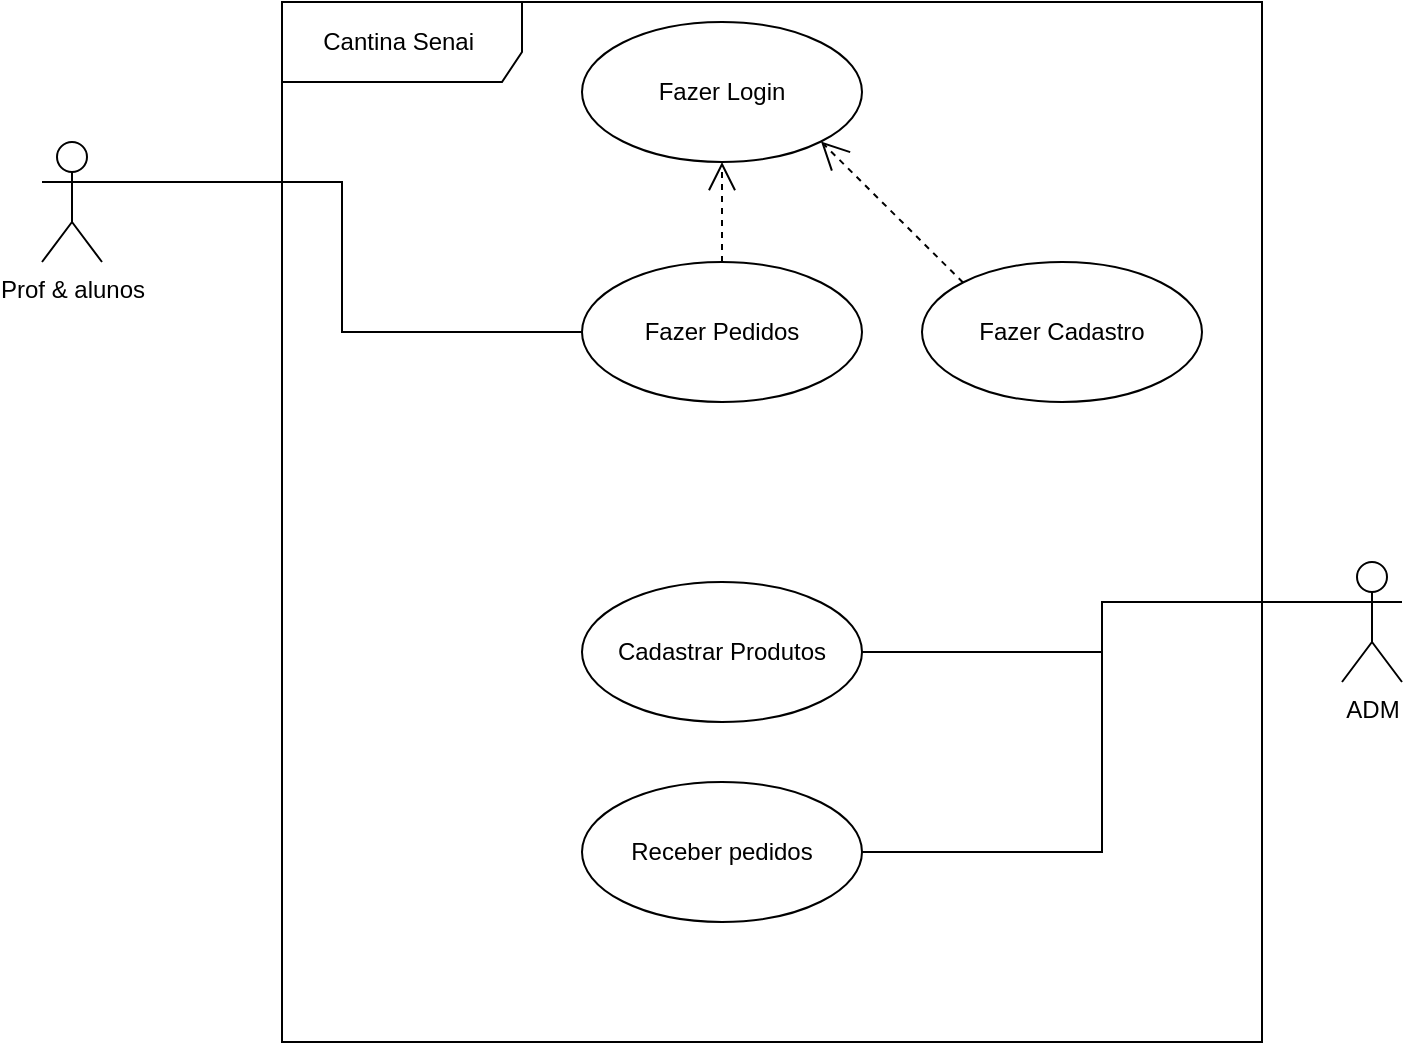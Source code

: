 <mxfile version="24.5.4" type="google">
  <diagram name="Página-1" id="4wBrNCySzr2bgF_wl7q8">
    <mxGraphModel grid="1" page="1" gridSize="10" guides="1" tooltips="1" connect="1" arrows="1" fold="1" pageScale="1" pageWidth="827" pageHeight="1169" math="0" shadow="0">
      <root>
        <mxCell id="0" />
        <mxCell id="1" parent="0" />
        <mxCell id="j5vwMzaZ2fJYvWXA0MNr-29" value="Cantina Senai&amp;nbsp;" style="shape=umlFrame;whiteSpace=wrap;html=1;pointerEvents=0;width=120;height=40;" vertex="1" parent="1">
          <mxGeometry x="180" y="40" width="490" height="520" as="geometry" />
        </mxCell>
        <mxCell id="j5vwMzaZ2fJYvWXA0MNr-30" value="Fazer Login" style="ellipse;whiteSpace=wrap;html=1;" vertex="1" parent="1">
          <mxGeometry x="330" y="50" width="140" height="70" as="geometry" />
        </mxCell>
        <mxCell id="j5vwMzaZ2fJYvWXA0MNr-31" value="Fazer Pedidos" style="ellipse;whiteSpace=wrap;html=1;" vertex="1" parent="1">
          <mxGeometry x="330" y="170" width="140" height="70" as="geometry" />
        </mxCell>
        <mxCell id="j5vwMzaZ2fJYvWXA0MNr-32" value="Cadastrar Produtos" style="ellipse;whiteSpace=wrap;html=1;" vertex="1" parent="1">
          <mxGeometry x="330" y="330" width="140" height="70" as="geometry" />
        </mxCell>
        <mxCell id="j5vwMzaZ2fJYvWXA0MNr-33" value="Receber pedidos" style="ellipse;whiteSpace=wrap;html=1;" vertex="1" parent="1">
          <mxGeometry x="330" y="430" width="140" height="70" as="geometry" />
        </mxCell>
        <mxCell id="j5vwMzaZ2fJYvWXA0MNr-36" style="edgeStyle=orthogonalEdgeStyle;rounded=0;orthogonalLoop=1;jettySize=auto;html=1;exitX=1;exitY=0.333;exitDx=0;exitDy=0;exitPerimeter=0;entryX=0;entryY=0.5;entryDx=0;entryDy=0;endArrow=none;endFill=0;" edge="1" parent="1" source="j5vwMzaZ2fJYvWXA0MNr-35" target="j5vwMzaZ2fJYvWXA0MNr-31">
          <mxGeometry relative="1" as="geometry" />
        </mxCell>
        <mxCell id="j5vwMzaZ2fJYvWXA0MNr-35" value="Prof &amp;amp; alunos&lt;div&gt;&lt;br&gt;&lt;/div&gt;" style="shape=umlActor;verticalLabelPosition=bottom;verticalAlign=top;html=1;" vertex="1" parent="1">
          <mxGeometry x="60" y="110" width="30" height="60" as="geometry" />
        </mxCell>
        <mxCell id="j5vwMzaZ2fJYvWXA0MNr-37" value="" style="endArrow=open;endSize=12;dashed=1;html=1;rounded=0;entryX=0.5;entryY=1;entryDx=0;entryDy=0;exitX=0.5;exitY=0;exitDx=0;exitDy=0;" edge="1" parent="1" source="j5vwMzaZ2fJYvWXA0MNr-31" target="j5vwMzaZ2fJYvWXA0MNr-30">
          <mxGeometry width="160" relative="1" as="geometry">
            <mxPoint x="270" y="280" as="sourcePoint" />
            <mxPoint x="430" y="280" as="targetPoint" />
          </mxGeometry>
        </mxCell>
        <mxCell id="j5vwMzaZ2fJYvWXA0MNr-39" style="edgeStyle=orthogonalEdgeStyle;rounded=0;orthogonalLoop=1;jettySize=auto;html=1;exitX=0;exitY=0.333;exitDx=0;exitDy=0;exitPerimeter=0;entryX=1;entryY=0.5;entryDx=0;entryDy=0;endArrow=none;endFill=0;" edge="1" parent="1" source="j5vwMzaZ2fJYvWXA0MNr-38" target="j5vwMzaZ2fJYvWXA0MNr-32">
          <mxGeometry relative="1" as="geometry" />
        </mxCell>
        <mxCell id="j5vwMzaZ2fJYvWXA0MNr-40" style="edgeStyle=orthogonalEdgeStyle;rounded=0;orthogonalLoop=1;jettySize=auto;html=1;entryX=1;entryY=0.5;entryDx=0;entryDy=0;endArrow=none;endFill=0;" edge="1" parent="1" source="j5vwMzaZ2fJYvWXA0MNr-38" target="j5vwMzaZ2fJYvWXA0MNr-33">
          <mxGeometry relative="1" as="geometry">
            <Array as="points">
              <mxPoint x="590" y="340" />
              <mxPoint x="590" y="465" />
            </Array>
          </mxGeometry>
        </mxCell>
        <mxCell id="j5vwMzaZ2fJYvWXA0MNr-38" value="&lt;div&gt;ADM&lt;/div&gt;" style="shape=umlActor;verticalLabelPosition=bottom;verticalAlign=top;html=1;" vertex="1" parent="1">
          <mxGeometry x="710" y="320" width="30" height="60" as="geometry" />
        </mxCell>
        <mxCell id="j5vwMzaZ2fJYvWXA0MNr-41" value="Fazer Cadastro" style="ellipse;whiteSpace=wrap;html=1;" vertex="1" parent="1">
          <mxGeometry x="500" y="170" width="140" height="70" as="geometry" />
        </mxCell>
        <mxCell id="j5vwMzaZ2fJYvWXA0MNr-42" value="" style="endArrow=open;endSize=12;dashed=1;html=1;rounded=0;entryX=1;entryY=1;entryDx=0;entryDy=0;exitX=0;exitY=0;exitDx=0;exitDy=0;" edge="1" parent="1" source="j5vwMzaZ2fJYvWXA0MNr-41" target="j5vwMzaZ2fJYvWXA0MNr-30">
          <mxGeometry width="160" relative="1" as="geometry">
            <mxPoint x="550" y="145" as="sourcePoint" />
            <mxPoint x="440" y="120" as="targetPoint" />
          </mxGeometry>
        </mxCell>
      </root>
    </mxGraphModel>
  </diagram>
</mxfile>
